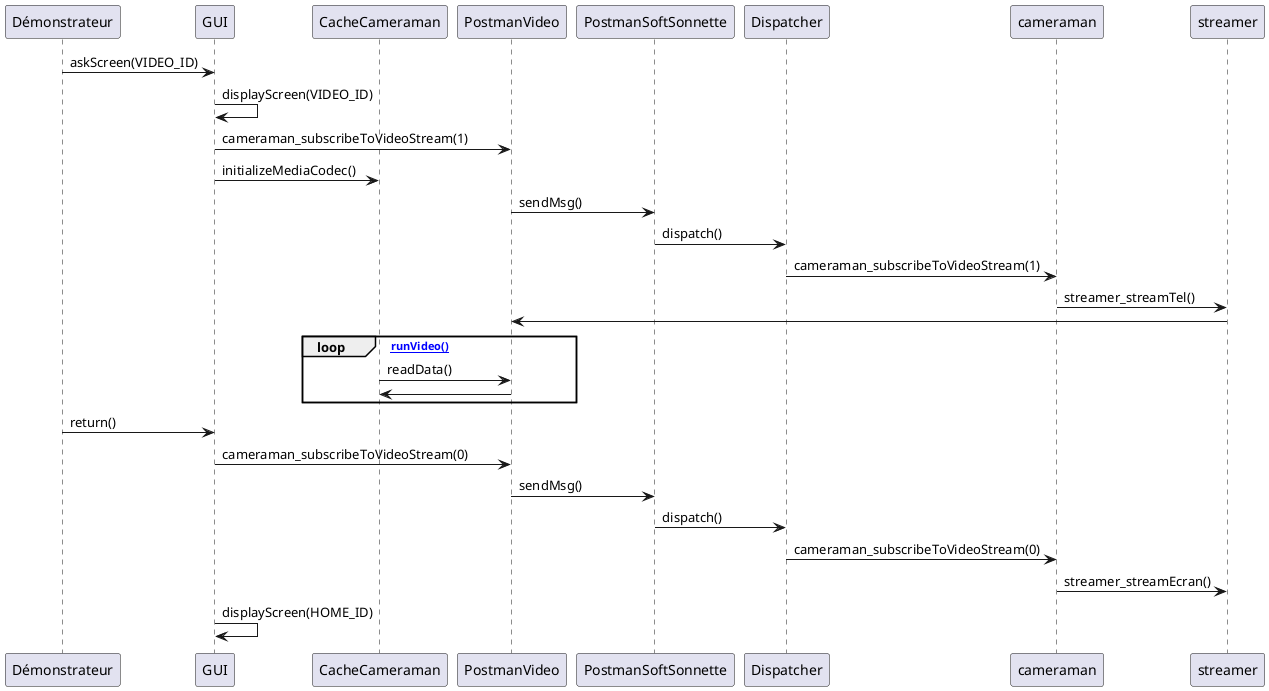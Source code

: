@startuml
participant Démonstrateur order 10
participant GUI order 20
participant CacheCameraman order 30
participant PostmanVideo order 40
participant PostmanSoftSonnette order 50
participant Dispatcher order 60
participant cameraman order 70
participant streamer order 80


Démonstrateur -> GUI : askScreen(VIDEO_ID)

GUI -> GUI : displayScreen(VIDEO_ID)


GUI -> PostmanVideo :cameraman_subscribeToVideoStream(1)

GUI -> CacheCameraman :initializeMediaCodec()

PostmanVideo -> PostmanSoftSonnette :sendMsg()

PostmanSoftSonnette -> Dispatcher :dispatch()

Dispatcher -> cameraman :cameraman_subscribeToVideoStream(1)

cameraman -> streamer : streamer_streamTel()

streamer -> PostmanVideo

loop [runVideo()]
CacheCameraman -> PostmanVideo : readData()
PostmanVideo -> CacheCameraman


end



Démonstrateur -> GUI : return()

GUI -> PostmanVideo :cameraman_subscribeToVideoStream(0)

PostmanVideo -> PostmanSoftSonnette :sendMsg()

PostmanSoftSonnette -> Dispatcher :dispatch()

Dispatcher -> cameraman :cameraman_subscribeToVideoStream(0)

cameraman -> streamer :streamer_streamEcran()

GUI -> GUI :displayScreen(HOME_ID)

@enduml